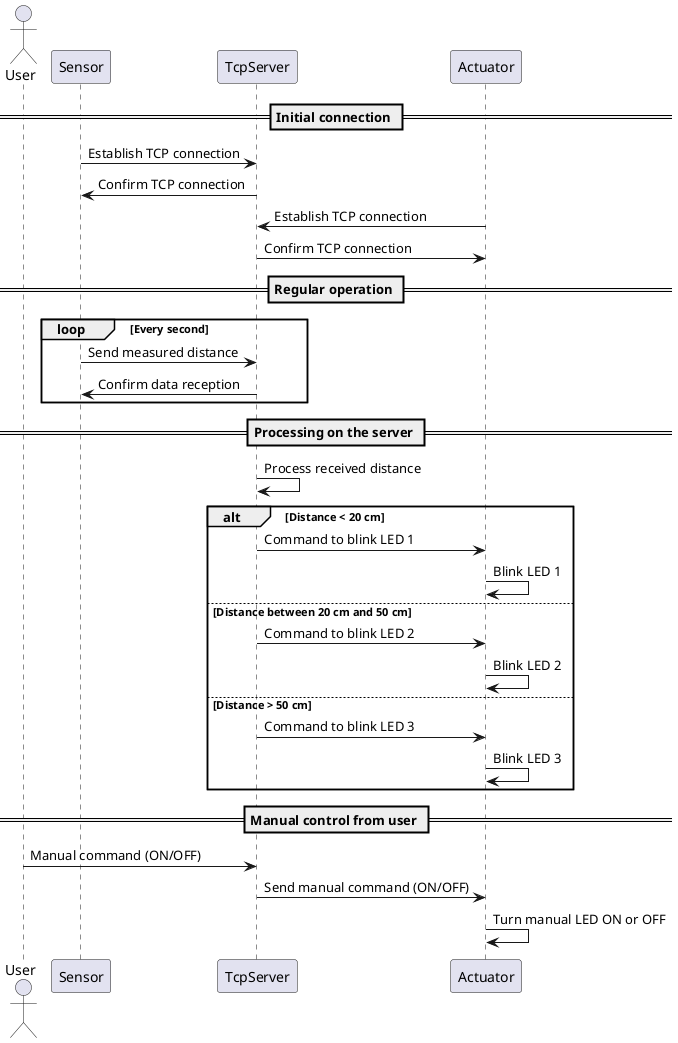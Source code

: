 @startuml
actor User as U
participant "Sensor" as S
participant "TcpServer" as JS
participant "Actuator" as A

== Initial connection ==
S -> JS: Establish TCP connection
JS -> S: Confirm TCP connection

A -> JS: Establish TCP connection
JS -> A: Confirm TCP connection

== Regular operation ==
loop Every second
    S -> JS: Send measured distance
    JS -> S: Confirm data reception
end

== Processing on the server ==
JS -> JS: Process received distance
alt Distance < 20 cm
    JS -> A: Command to blink LED 1
    A -> A: Blink LED 1
else Distance between 20 cm and 50 cm
    JS -> A: Command to blink LED 2
    A -> A: Blink LED 2
else Distance > 50 cm
    JS -> A: Command to blink LED 3
    A -> A: Blink LED 3
end

== Manual control from user ==
U -> JS: Manual command (ON/OFF)
JS -> A: Send manual command (ON/OFF)
A -> A: Turn manual LED ON or OFF

@enduml
